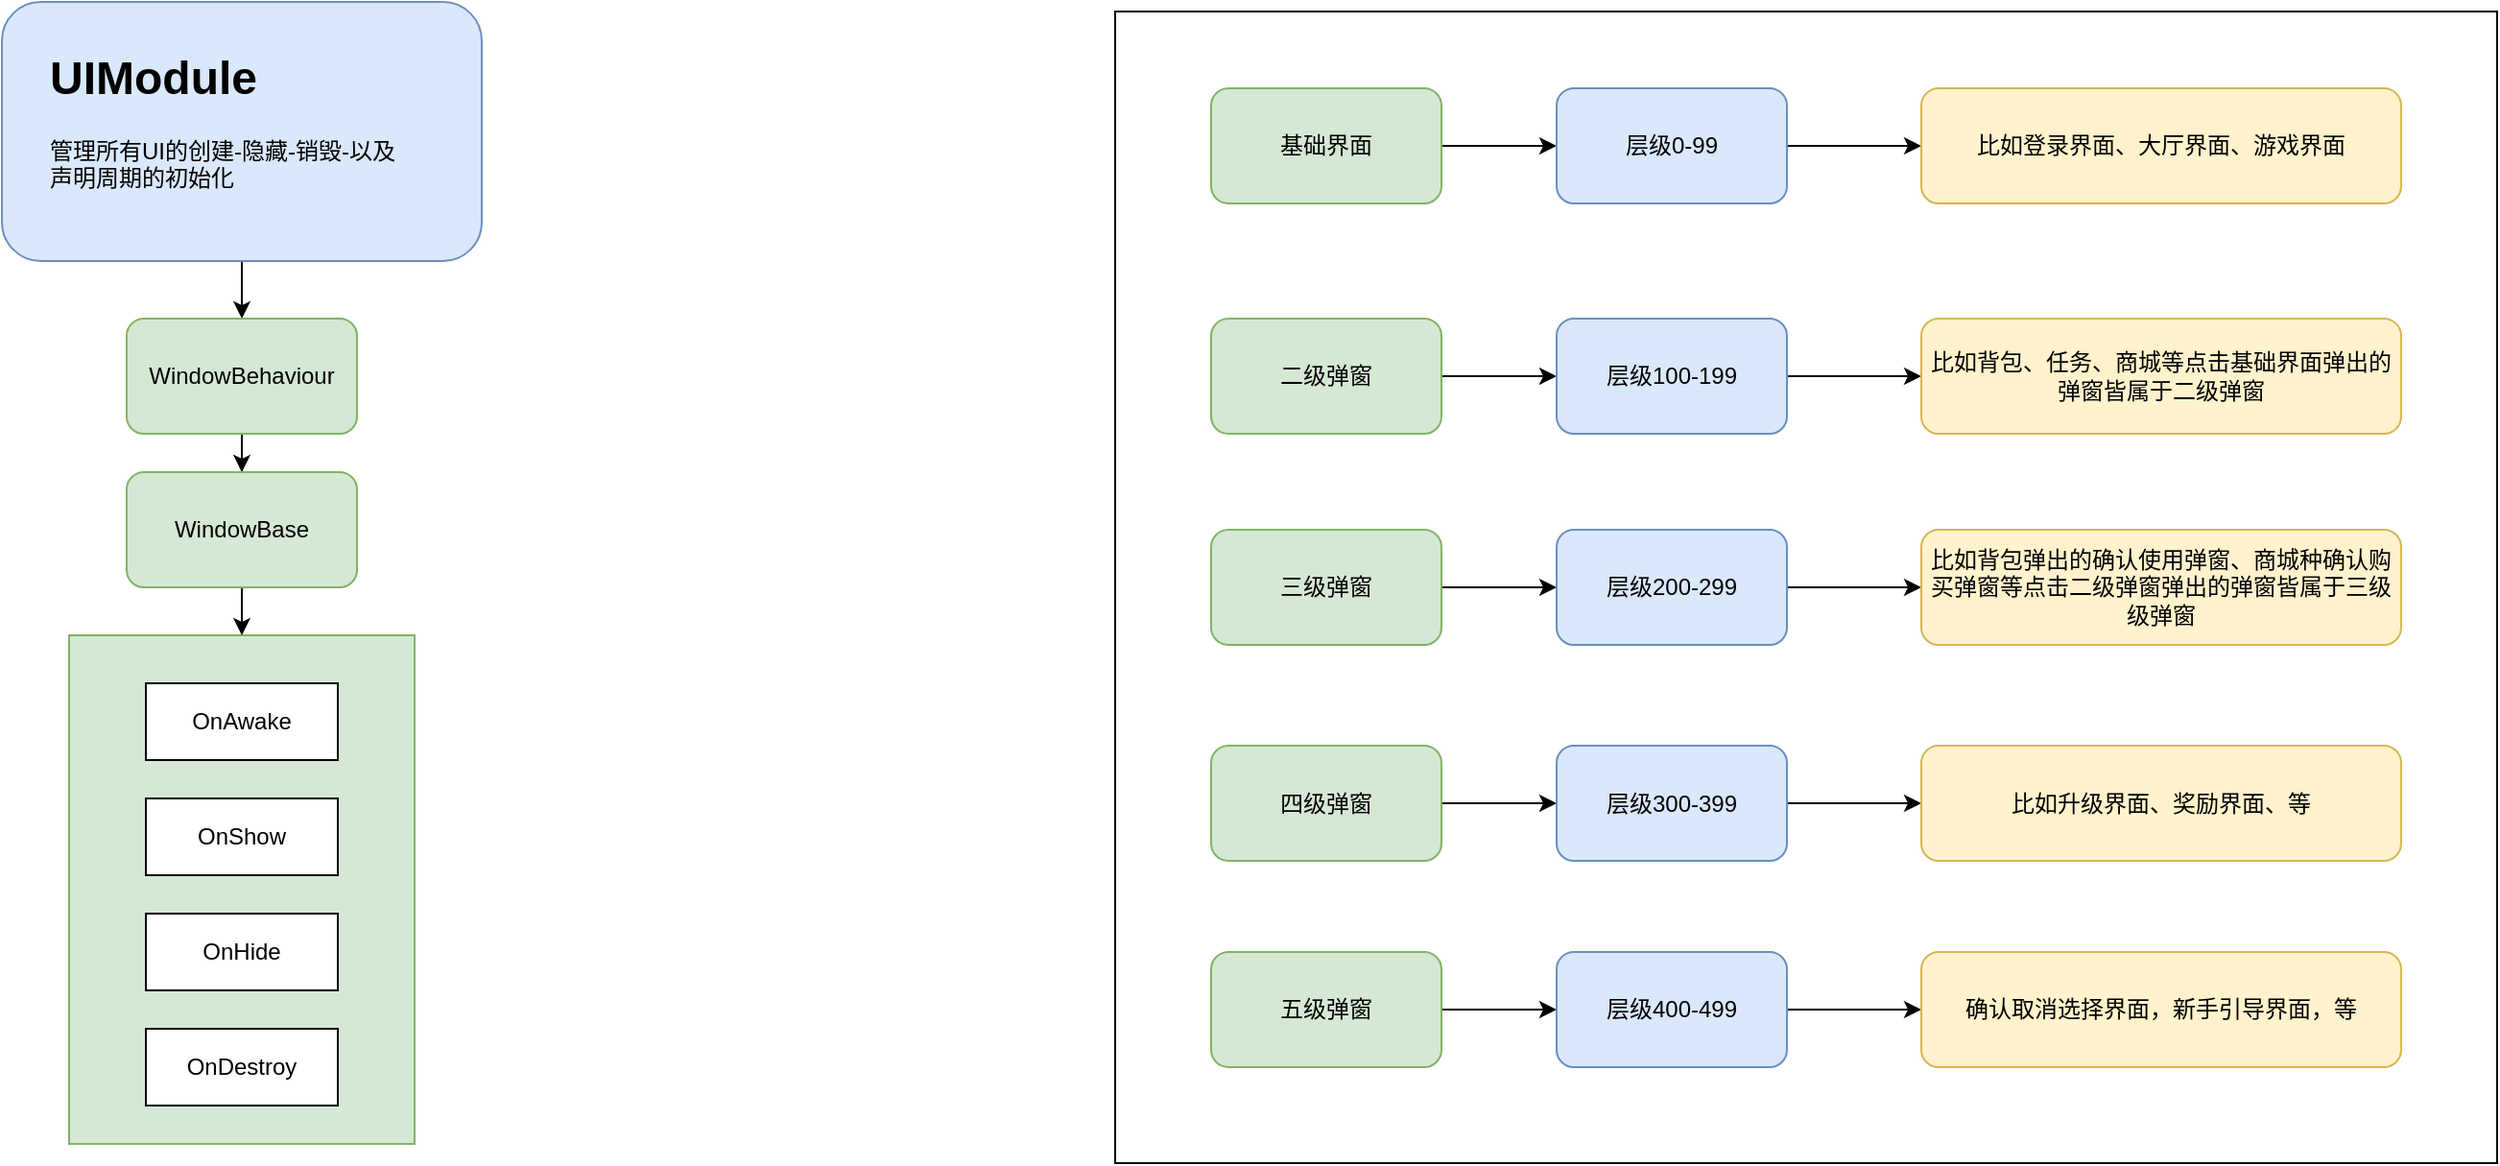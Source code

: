<mxfile version="15.4.0" type="device"><diagram id="WXNjrC5gAbEJTov7ROhK" name="第 1 页"><mxGraphModel dx="905" dy="705" grid="1" gridSize="10" guides="1" tooltips="1" connect="1" arrows="1" fold="1" page="1" pageScale="1" pageWidth="827" pageHeight="1169" math="0" shadow="0"><root><mxCell id="0"/><mxCell id="1" parent="0"/><mxCell id="ysnlcRIBgjvpVuXPu7TD-67" value="" style="rounded=0;whiteSpace=wrap;html=1;" vertex="1" parent="1"><mxGeometry x="730" y="170" width="720" height="600" as="geometry"/></mxCell><mxCell id="ysnlcRIBgjvpVuXPu7TD-33" style="edgeStyle=orthogonalEdgeStyle;rounded=0;orthogonalLoop=1;jettySize=auto;html=1;exitX=0.5;exitY=1;exitDx=0;exitDy=0;entryX=0.5;entryY=0;entryDx=0;entryDy=0;" edge="1" parent="1" source="ysnlcRIBgjvpVuXPu7TD-12" target="ysnlcRIBgjvpVuXPu7TD-1"><mxGeometry relative="1" as="geometry"/></mxCell><mxCell id="ysnlcRIBgjvpVuXPu7TD-12" value="" style="rounded=1;whiteSpace=wrap;html=1;fillColor=#dae8fc;strokeColor=#6c8ebf;" vertex="1" parent="1"><mxGeometry x="150" y="165" width="250" height="135" as="geometry"/></mxCell><mxCell id="ysnlcRIBgjvpVuXPu7TD-7" value="" style="rounded=0;whiteSpace=wrap;html=1;fillColor=#d5e8d4;strokeColor=#82b366;" vertex="1" parent="1"><mxGeometry x="185" y="495" width="180" height="265" as="geometry"/></mxCell><mxCell id="ysnlcRIBgjvpVuXPu7TD-26" style="edgeStyle=orthogonalEdgeStyle;rounded=0;orthogonalLoop=1;jettySize=auto;html=1;entryX=0.5;entryY=0;entryDx=0;entryDy=0;" edge="1" parent="1" source="ysnlcRIBgjvpVuXPu7TD-1" target="ysnlcRIBgjvpVuXPu7TD-21"><mxGeometry relative="1" as="geometry"/></mxCell><mxCell id="ysnlcRIBgjvpVuXPu7TD-1" value="" style="rounded=1;whiteSpace=wrap;html=1;fillColor=#d5e8d4;strokeColor=#82b366;" vertex="1" parent="1"><mxGeometry x="215" y="330" width="120" height="60" as="geometry"/></mxCell><mxCell id="ysnlcRIBgjvpVuXPu7TD-2" value="WindowBehaviour&lt;br&gt;" style="text;html=1;strokeColor=none;fillColor=none;align=center;verticalAlign=middle;whiteSpace=wrap;rounded=0;" vertex="1" parent="1"><mxGeometry x="245" y="345" width="60" height="30" as="geometry"/></mxCell><mxCell id="ysnlcRIBgjvpVuXPu7TD-3" value="OnAwake" style="rounded=0;whiteSpace=wrap;html=1;" vertex="1" parent="1"><mxGeometry x="225" y="520" width="100" height="40" as="geometry"/></mxCell><mxCell id="ysnlcRIBgjvpVuXPu7TD-4" value="OnShow" style="rounded=0;whiteSpace=wrap;html=1;" vertex="1" parent="1"><mxGeometry x="225" y="580" width="100" height="40" as="geometry"/></mxCell><mxCell id="ysnlcRIBgjvpVuXPu7TD-5" value="OnHide" style="rounded=0;whiteSpace=wrap;html=1;" vertex="1" parent="1"><mxGeometry x="225" y="640" width="100" height="40" as="geometry"/></mxCell><mxCell id="ysnlcRIBgjvpVuXPu7TD-6" value="OnDestroy" style="rounded=0;whiteSpace=wrap;html=1;" vertex="1" parent="1"><mxGeometry x="225" y="700" width="100" height="40" as="geometry"/></mxCell><mxCell id="ysnlcRIBgjvpVuXPu7TD-11" value="&lt;h1&gt;UIModule&lt;/h1&gt;&lt;p&gt;管理所有UI的创建-隐藏-销毁-以及声明周期的初始化&lt;/p&gt;" style="text;html=1;strokeColor=none;fillColor=#dae8fc;spacing=5;spacingTop=-20;whiteSpace=wrap;overflow=hidden;rounded=0;" vertex="1" parent="1"><mxGeometry x="170" y="185" width="190" height="95" as="geometry"/></mxCell><mxCell id="ysnlcRIBgjvpVuXPu7TD-27" style="edgeStyle=orthogonalEdgeStyle;rounded=0;orthogonalLoop=1;jettySize=auto;html=1;entryX=0.5;entryY=0;entryDx=0;entryDy=0;" edge="1" parent="1" source="ysnlcRIBgjvpVuXPu7TD-21" target="ysnlcRIBgjvpVuXPu7TD-7"><mxGeometry relative="1" as="geometry"/></mxCell><mxCell id="ysnlcRIBgjvpVuXPu7TD-21" value="" style="rounded=1;whiteSpace=wrap;html=1;fillColor=#d5e8d4;strokeColor=#82b366;" vertex="1" parent="1"><mxGeometry x="215" y="410" width="120" height="60" as="geometry"/></mxCell><mxCell id="ysnlcRIBgjvpVuXPu7TD-22" value="WindowBase" style="text;html=1;strokeColor=none;fillColor=none;align=center;verticalAlign=middle;whiteSpace=wrap;rounded=0;" vertex="1" parent="1"><mxGeometry x="245" y="425" width="60" height="30" as="geometry"/></mxCell><mxCell id="ysnlcRIBgjvpVuXPu7TD-55" style="edgeStyle=orthogonalEdgeStyle;rounded=0;orthogonalLoop=1;jettySize=auto;html=1;entryX=0;entryY=0.5;entryDx=0;entryDy=0;" edge="1" parent="1" source="ysnlcRIBgjvpVuXPu7TD-34" target="ysnlcRIBgjvpVuXPu7TD-39"><mxGeometry relative="1" as="geometry"/></mxCell><mxCell id="ysnlcRIBgjvpVuXPu7TD-34" value="基础界面" style="rounded=1;whiteSpace=wrap;html=1;fillColor=#d5e8d4;strokeColor=#82b366;" vertex="1" parent="1"><mxGeometry x="780" y="210" width="120" height="60" as="geometry"/></mxCell><mxCell id="ysnlcRIBgjvpVuXPu7TD-57" style="edgeStyle=orthogonalEdgeStyle;rounded=0;orthogonalLoop=1;jettySize=auto;html=1;entryX=0;entryY=0.5;entryDx=0;entryDy=0;" edge="1" parent="1" source="ysnlcRIBgjvpVuXPu7TD-35" target="ysnlcRIBgjvpVuXPu7TD-40"><mxGeometry relative="1" as="geometry"/></mxCell><mxCell id="ysnlcRIBgjvpVuXPu7TD-35" value="二级弹窗" style="rounded=1;whiteSpace=wrap;html=1;fillColor=#d5e8d4;strokeColor=#82b366;" vertex="1" parent="1"><mxGeometry x="780" y="330" width="120" height="60" as="geometry"/></mxCell><mxCell id="ysnlcRIBgjvpVuXPu7TD-59" style="edgeStyle=orthogonalEdgeStyle;rounded=0;orthogonalLoop=1;jettySize=auto;html=1;entryX=0;entryY=0.5;entryDx=0;entryDy=0;" edge="1" parent="1" source="ysnlcRIBgjvpVuXPu7TD-36" target="ysnlcRIBgjvpVuXPu7TD-41"><mxGeometry relative="1" as="geometry"/></mxCell><mxCell id="ysnlcRIBgjvpVuXPu7TD-36" value="三级弹窗" style="rounded=1;whiteSpace=wrap;html=1;fillColor=#d5e8d4;strokeColor=#82b366;" vertex="1" parent="1"><mxGeometry x="780" y="440" width="120" height="60" as="geometry"/></mxCell><mxCell id="ysnlcRIBgjvpVuXPu7TD-61" style="edgeStyle=orthogonalEdgeStyle;rounded=0;orthogonalLoop=1;jettySize=auto;html=1;entryX=0;entryY=0.5;entryDx=0;entryDy=0;" edge="1" parent="1" source="ysnlcRIBgjvpVuXPu7TD-37" target="ysnlcRIBgjvpVuXPu7TD-42"><mxGeometry relative="1" as="geometry"/></mxCell><mxCell id="ysnlcRIBgjvpVuXPu7TD-37" value="四级弹窗" style="rounded=1;whiteSpace=wrap;html=1;fillColor=#d5e8d4;strokeColor=#82b366;" vertex="1" parent="1"><mxGeometry x="780" y="552.5" width="120" height="60" as="geometry"/></mxCell><mxCell id="ysnlcRIBgjvpVuXPu7TD-63" style="edgeStyle=orthogonalEdgeStyle;rounded=0;orthogonalLoop=1;jettySize=auto;html=1;entryX=0;entryY=0.5;entryDx=0;entryDy=0;" edge="1" parent="1" source="ysnlcRIBgjvpVuXPu7TD-38" target="ysnlcRIBgjvpVuXPu7TD-43"><mxGeometry relative="1" as="geometry"/></mxCell><mxCell id="ysnlcRIBgjvpVuXPu7TD-38" value="五级弹窗" style="rounded=1;whiteSpace=wrap;html=1;fillColor=#d5e8d4;strokeColor=#82b366;" vertex="1" parent="1"><mxGeometry x="780" y="660" width="120" height="60" as="geometry"/></mxCell><mxCell id="ysnlcRIBgjvpVuXPu7TD-56" style="edgeStyle=orthogonalEdgeStyle;rounded=0;orthogonalLoop=1;jettySize=auto;html=1;entryX=0;entryY=0.5;entryDx=0;entryDy=0;" edge="1" parent="1" source="ysnlcRIBgjvpVuXPu7TD-39" target="ysnlcRIBgjvpVuXPu7TD-44"><mxGeometry relative="1" as="geometry"/></mxCell><mxCell id="ysnlcRIBgjvpVuXPu7TD-39" value="层级0-99" style="rounded=1;whiteSpace=wrap;html=1;fillColor=#dae8fc;strokeColor=#6c8ebf;" vertex="1" parent="1"><mxGeometry x="960" y="210" width="120" height="60" as="geometry"/></mxCell><mxCell id="ysnlcRIBgjvpVuXPu7TD-58" style="edgeStyle=orthogonalEdgeStyle;rounded=0;orthogonalLoop=1;jettySize=auto;html=1;" edge="1" parent="1" source="ysnlcRIBgjvpVuXPu7TD-40" target="ysnlcRIBgjvpVuXPu7TD-45"><mxGeometry relative="1" as="geometry"/></mxCell><mxCell id="ysnlcRIBgjvpVuXPu7TD-40" value="层级100-199" style="rounded=1;whiteSpace=wrap;html=1;fillColor=#dae8fc;strokeColor=#6c8ebf;" vertex="1" parent="1"><mxGeometry x="960" y="330" width="120" height="60" as="geometry"/></mxCell><mxCell id="ysnlcRIBgjvpVuXPu7TD-60" style="edgeStyle=orthogonalEdgeStyle;rounded=0;orthogonalLoop=1;jettySize=auto;html=1;entryX=0;entryY=0.5;entryDx=0;entryDy=0;" edge="1" parent="1" source="ysnlcRIBgjvpVuXPu7TD-41" target="ysnlcRIBgjvpVuXPu7TD-46"><mxGeometry relative="1" as="geometry"/></mxCell><mxCell id="ysnlcRIBgjvpVuXPu7TD-41" value="层级200-299" style="rounded=1;whiteSpace=wrap;html=1;fillColor=#dae8fc;strokeColor=#6c8ebf;" vertex="1" parent="1"><mxGeometry x="960" y="440" width="120" height="60" as="geometry"/></mxCell><mxCell id="ysnlcRIBgjvpVuXPu7TD-62" style="edgeStyle=orthogonalEdgeStyle;rounded=0;orthogonalLoop=1;jettySize=auto;html=1;entryX=0;entryY=0.5;entryDx=0;entryDy=0;" edge="1" parent="1" source="ysnlcRIBgjvpVuXPu7TD-42" target="ysnlcRIBgjvpVuXPu7TD-47"><mxGeometry relative="1" as="geometry"/></mxCell><mxCell id="ysnlcRIBgjvpVuXPu7TD-42" value="层级300-399" style="rounded=1;whiteSpace=wrap;html=1;fillColor=#dae8fc;strokeColor=#6c8ebf;" vertex="1" parent="1"><mxGeometry x="960" y="552.5" width="120" height="60" as="geometry"/></mxCell><mxCell id="ysnlcRIBgjvpVuXPu7TD-64" style="edgeStyle=orthogonalEdgeStyle;rounded=0;orthogonalLoop=1;jettySize=auto;html=1;entryX=0;entryY=0.5;entryDx=0;entryDy=0;" edge="1" parent="1" source="ysnlcRIBgjvpVuXPu7TD-43" target="ysnlcRIBgjvpVuXPu7TD-48"><mxGeometry relative="1" as="geometry"/></mxCell><mxCell id="ysnlcRIBgjvpVuXPu7TD-43" value="层级400-499" style="rounded=1;whiteSpace=wrap;html=1;fillColor=#dae8fc;strokeColor=#6c8ebf;" vertex="1" parent="1"><mxGeometry x="960" y="660" width="120" height="60" as="geometry"/></mxCell><mxCell id="ysnlcRIBgjvpVuXPu7TD-44" value="比如登录界面、大厅界面、游戏界面" style="rounded=1;whiteSpace=wrap;html=1;fillColor=#fff2cc;strokeColor=#d6b656;" vertex="1" parent="1"><mxGeometry x="1150" y="210" width="250" height="60" as="geometry"/></mxCell><mxCell id="ysnlcRIBgjvpVuXPu7TD-45" value="比如背包、任务、商城等点击基础界面弹出的弹窗皆属于二级弹窗" style="rounded=1;whiteSpace=wrap;html=1;fillColor=#fff2cc;strokeColor=#d6b656;" vertex="1" parent="1"><mxGeometry x="1150" y="330" width="250" height="60" as="geometry"/></mxCell><mxCell id="ysnlcRIBgjvpVuXPu7TD-46" value="比如背包弹出的确认使用弹窗、商城种确认购买弹窗等点击二级弹窗弹出的弹窗皆属于三级级弹窗" style="rounded=1;whiteSpace=wrap;html=1;fillColor=#fff2cc;strokeColor=#d6b656;" vertex="1" parent="1"><mxGeometry x="1150" y="440" width="250" height="60" as="geometry"/></mxCell><mxCell id="ysnlcRIBgjvpVuXPu7TD-47" value="比如升级界面、奖励界面、等" style="rounded=1;whiteSpace=wrap;html=1;fillColor=#fff2cc;strokeColor=#d6b656;" vertex="1" parent="1"><mxGeometry x="1150" y="552.5" width="250" height="60" as="geometry"/></mxCell><mxCell id="ysnlcRIBgjvpVuXPu7TD-48" value="确认取消选择界面，新手引导界面，等" style="rounded=1;whiteSpace=wrap;html=1;fillColor=#fff2cc;strokeColor=#d6b656;" vertex="1" parent="1"><mxGeometry x="1150" y="660" width="250" height="60" as="geometry"/></mxCell></root></mxGraphModel></diagram></mxfile>